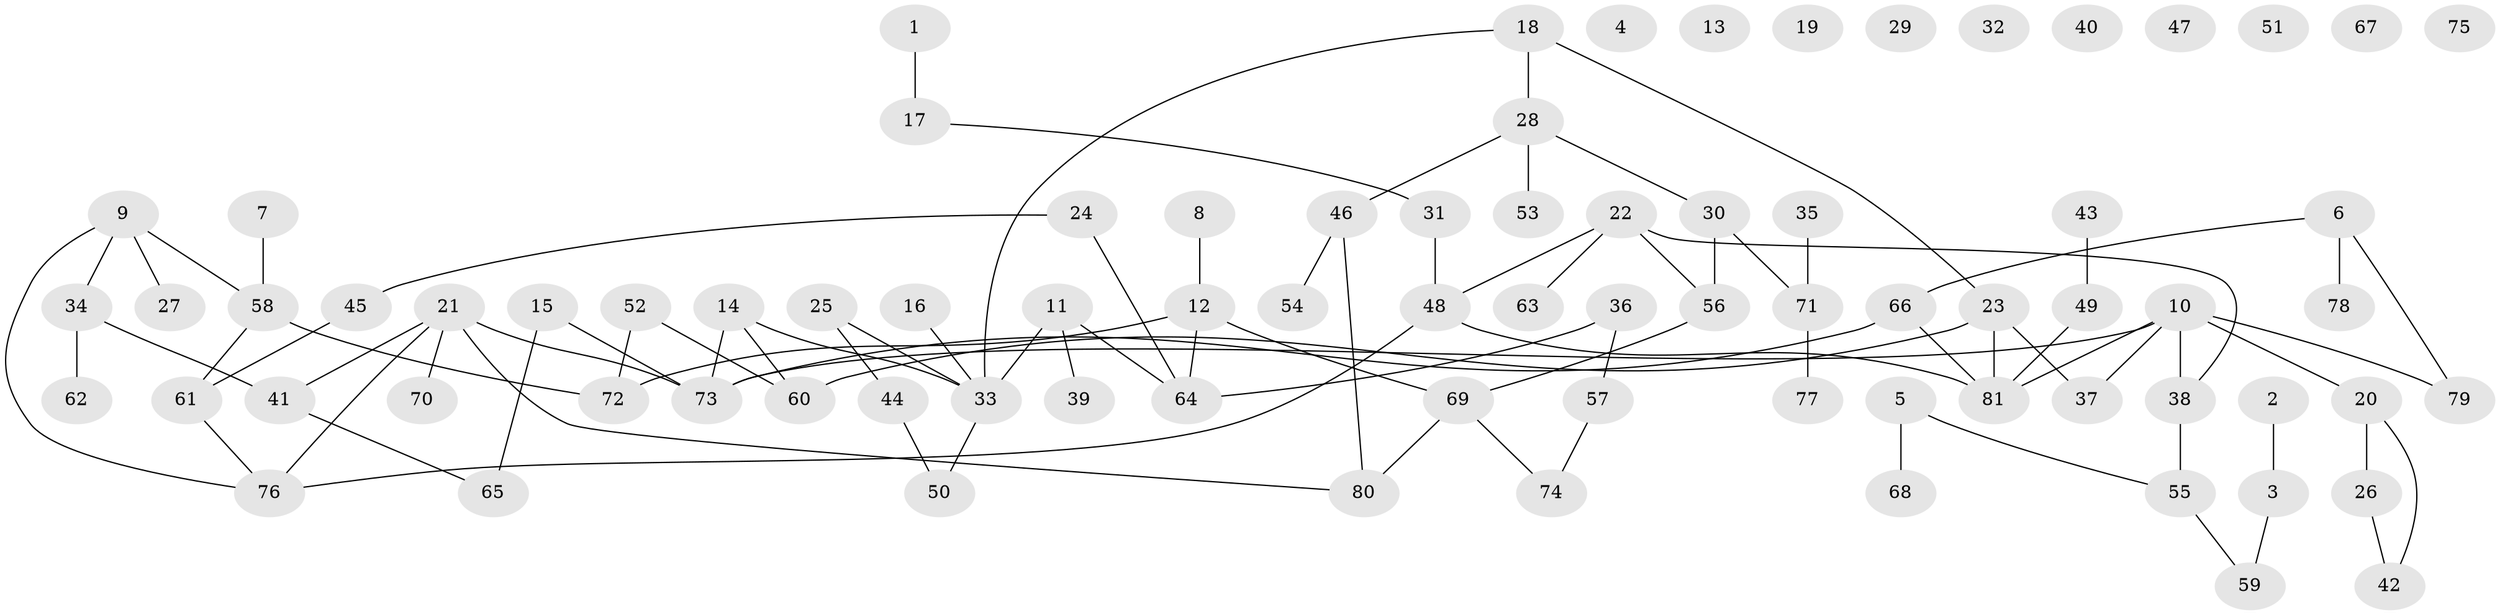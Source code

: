 // coarse degree distribution, {1: 0.2545454545454545, 0: 0.18181818181818182, 2: 0.21818181818181817, 3: 0.10909090909090909, 5: 0.03636363636363636, 6: 0.07272727272727272, 4: 0.09090909090909091, 7: 0.03636363636363636}
// Generated by graph-tools (version 1.1) at 2025/23/03/03/25 07:23:25]
// undirected, 81 vertices, 90 edges
graph export_dot {
graph [start="1"]
  node [color=gray90,style=filled];
  1;
  2;
  3;
  4;
  5;
  6;
  7;
  8;
  9;
  10;
  11;
  12;
  13;
  14;
  15;
  16;
  17;
  18;
  19;
  20;
  21;
  22;
  23;
  24;
  25;
  26;
  27;
  28;
  29;
  30;
  31;
  32;
  33;
  34;
  35;
  36;
  37;
  38;
  39;
  40;
  41;
  42;
  43;
  44;
  45;
  46;
  47;
  48;
  49;
  50;
  51;
  52;
  53;
  54;
  55;
  56;
  57;
  58;
  59;
  60;
  61;
  62;
  63;
  64;
  65;
  66;
  67;
  68;
  69;
  70;
  71;
  72;
  73;
  74;
  75;
  76;
  77;
  78;
  79;
  80;
  81;
  1 -- 17;
  2 -- 3;
  3 -- 59;
  5 -- 55;
  5 -- 68;
  6 -- 66;
  6 -- 78;
  6 -- 79;
  7 -- 58;
  8 -- 12;
  9 -- 27;
  9 -- 34;
  9 -- 58;
  9 -- 76;
  10 -- 20;
  10 -- 37;
  10 -- 38;
  10 -- 73;
  10 -- 79;
  10 -- 81;
  11 -- 33;
  11 -- 39;
  11 -- 64;
  12 -- 64;
  12 -- 69;
  12 -- 72;
  14 -- 33;
  14 -- 60;
  14 -- 73;
  15 -- 65;
  15 -- 73;
  16 -- 33;
  17 -- 31;
  18 -- 23;
  18 -- 28;
  18 -- 33;
  20 -- 26;
  20 -- 42;
  21 -- 41;
  21 -- 70;
  21 -- 73;
  21 -- 76;
  21 -- 80;
  22 -- 38;
  22 -- 48;
  22 -- 56;
  22 -- 63;
  23 -- 37;
  23 -- 60;
  23 -- 81;
  24 -- 45;
  24 -- 64;
  25 -- 33;
  25 -- 44;
  26 -- 42;
  28 -- 30;
  28 -- 46;
  28 -- 53;
  30 -- 56;
  30 -- 71;
  31 -- 48;
  33 -- 50;
  34 -- 41;
  34 -- 62;
  35 -- 71;
  36 -- 57;
  36 -- 64;
  38 -- 55;
  41 -- 65;
  43 -- 49;
  44 -- 50;
  45 -- 61;
  46 -- 54;
  46 -- 80;
  48 -- 76;
  48 -- 81;
  49 -- 81;
  52 -- 60;
  52 -- 72;
  55 -- 59;
  56 -- 69;
  57 -- 74;
  58 -- 61;
  58 -- 72;
  61 -- 76;
  66 -- 73;
  66 -- 81;
  69 -- 74;
  69 -- 80;
  71 -- 77;
}
